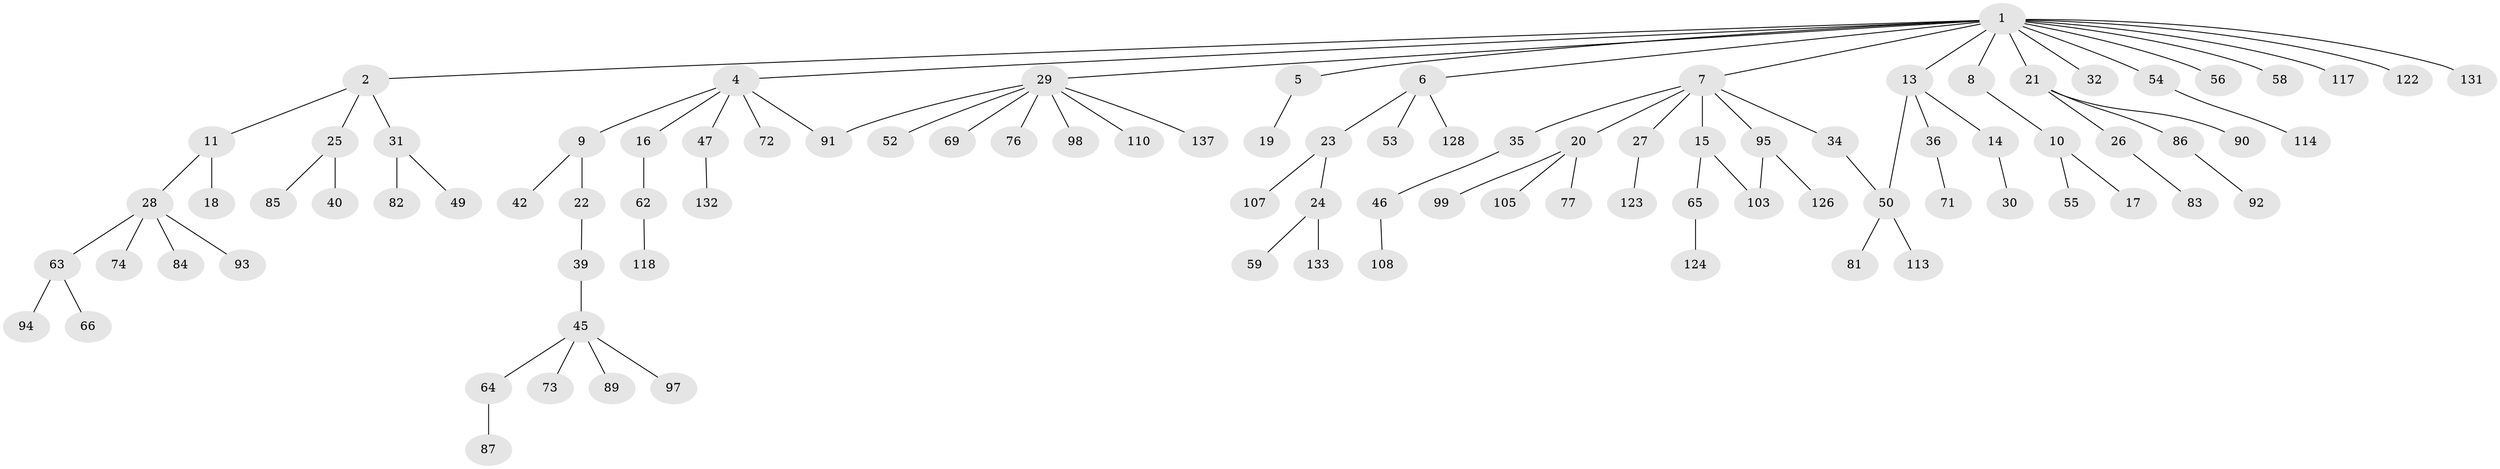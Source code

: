 // original degree distribution, {13: 0.0072992700729927005, 5: 0.051094890510948905, 2: 0.27007299270072993, 4: 0.08029197080291971, 3: 0.0948905109489051, 1: 0.48905109489051096, 6: 0.0072992700729927005}
// Generated by graph-tools (version 1.1) at 2025/10/02/27/25 16:10:53]
// undirected, 95 vertices, 97 edges
graph export_dot {
graph [start="1"]
  node [color=gray90,style=filled];
  1 [super="+3"];
  2 [super="+44"];
  4 [super="+61"];
  5;
  6;
  7 [super="+12"];
  8;
  9;
  10 [super="+109"];
  11 [super="+38"];
  13 [super="+68"];
  14;
  15 [super="+37"];
  16 [super="+48"];
  17;
  18;
  19 [super="+75"];
  20;
  21 [super="+51"];
  22 [super="+33"];
  23 [super="+70"];
  24 [super="+41"];
  25 [super="+111"];
  26;
  27;
  28;
  29 [super="+43"];
  30;
  31;
  32 [super="+100"];
  34;
  35;
  36 [super="+101"];
  39 [super="+104"];
  40 [super="+120"];
  42;
  45 [super="+57"];
  46 [super="+67"];
  47 [super="+88"];
  49;
  50 [super="+60"];
  52;
  53;
  54 [super="+96"];
  55;
  56;
  58 [super="+80"];
  59 [super="+135"];
  62;
  63 [super="+116"];
  64 [super="+78"];
  65 [super="+119"];
  66;
  69;
  71;
  72 [super="+121"];
  73 [super="+112"];
  74 [super="+79"];
  76;
  77;
  81;
  82;
  83 [super="+102"];
  84 [super="+130"];
  85;
  86;
  87;
  89 [super="+134"];
  90;
  91;
  92 [super="+127"];
  93;
  94;
  95 [super="+106"];
  97;
  98 [super="+115"];
  99;
  103;
  105 [super="+136"];
  107;
  108;
  110;
  113;
  114;
  117 [super="+125"];
  118 [super="+129"];
  122;
  123;
  124;
  126;
  128;
  131;
  132;
  133;
  137;
  1 -- 2;
  1 -- 5;
  1 -- 6;
  1 -- 7;
  1 -- 8;
  1 -- 13;
  1 -- 21;
  1 -- 32;
  1 -- 54;
  1 -- 56;
  1 -- 122;
  1 -- 131;
  1 -- 4;
  1 -- 117;
  1 -- 58;
  1 -- 29;
  2 -- 11;
  2 -- 25;
  2 -- 31;
  4 -- 9;
  4 -- 16;
  4 -- 47;
  4 -- 72;
  4 -- 91;
  5 -- 19;
  6 -- 23;
  6 -- 53;
  6 -- 128;
  7 -- 15;
  7 -- 20;
  7 -- 34;
  7 -- 35;
  7 -- 27;
  7 -- 95;
  8 -- 10;
  9 -- 22;
  9 -- 42;
  10 -- 17;
  10 -- 55;
  11 -- 18;
  11 -- 28;
  13 -- 14;
  13 -- 36;
  13 -- 50;
  14 -- 30;
  15 -- 65;
  15 -- 103;
  16 -- 62;
  20 -- 77;
  20 -- 99;
  20 -- 105;
  21 -- 26;
  21 -- 86;
  21 -- 90;
  22 -- 39;
  23 -- 24;
  23 -- 107;
  24 -- 59;
  24 -- 133;
  25 -- 40;
  25 -- 85;
  26 -- 83;
  27 -- 123;
  28 -- 63;
  28 -- 74;
  28 -- 84;
  28 -- 93;
  29 -- 110;
  29 -- 91;
  29 -- 98;
  29 -- 52;
  29 -- 69;
  29 -- 137;
  29 -- 76;
  31 -- 49;
  31 -- 82;
  34 -- 50;
  35 -- 46;
  36 -- 71;
  39 -- 45;
  45 -- 97;
  45 -- 64;
  45 -- 73;
  45 -- 89;
  46 -- 108;
  47 -- 132;
  50 -- 81;
  50 -- 113;
  54 -- 114;
  62 -- 118;
  63 -- 66;
  63 -- 94;
  64 -- 87;
  65 -- 124;
  86 -- 92;
  95 -- 103;
  95 -- 126;
}
